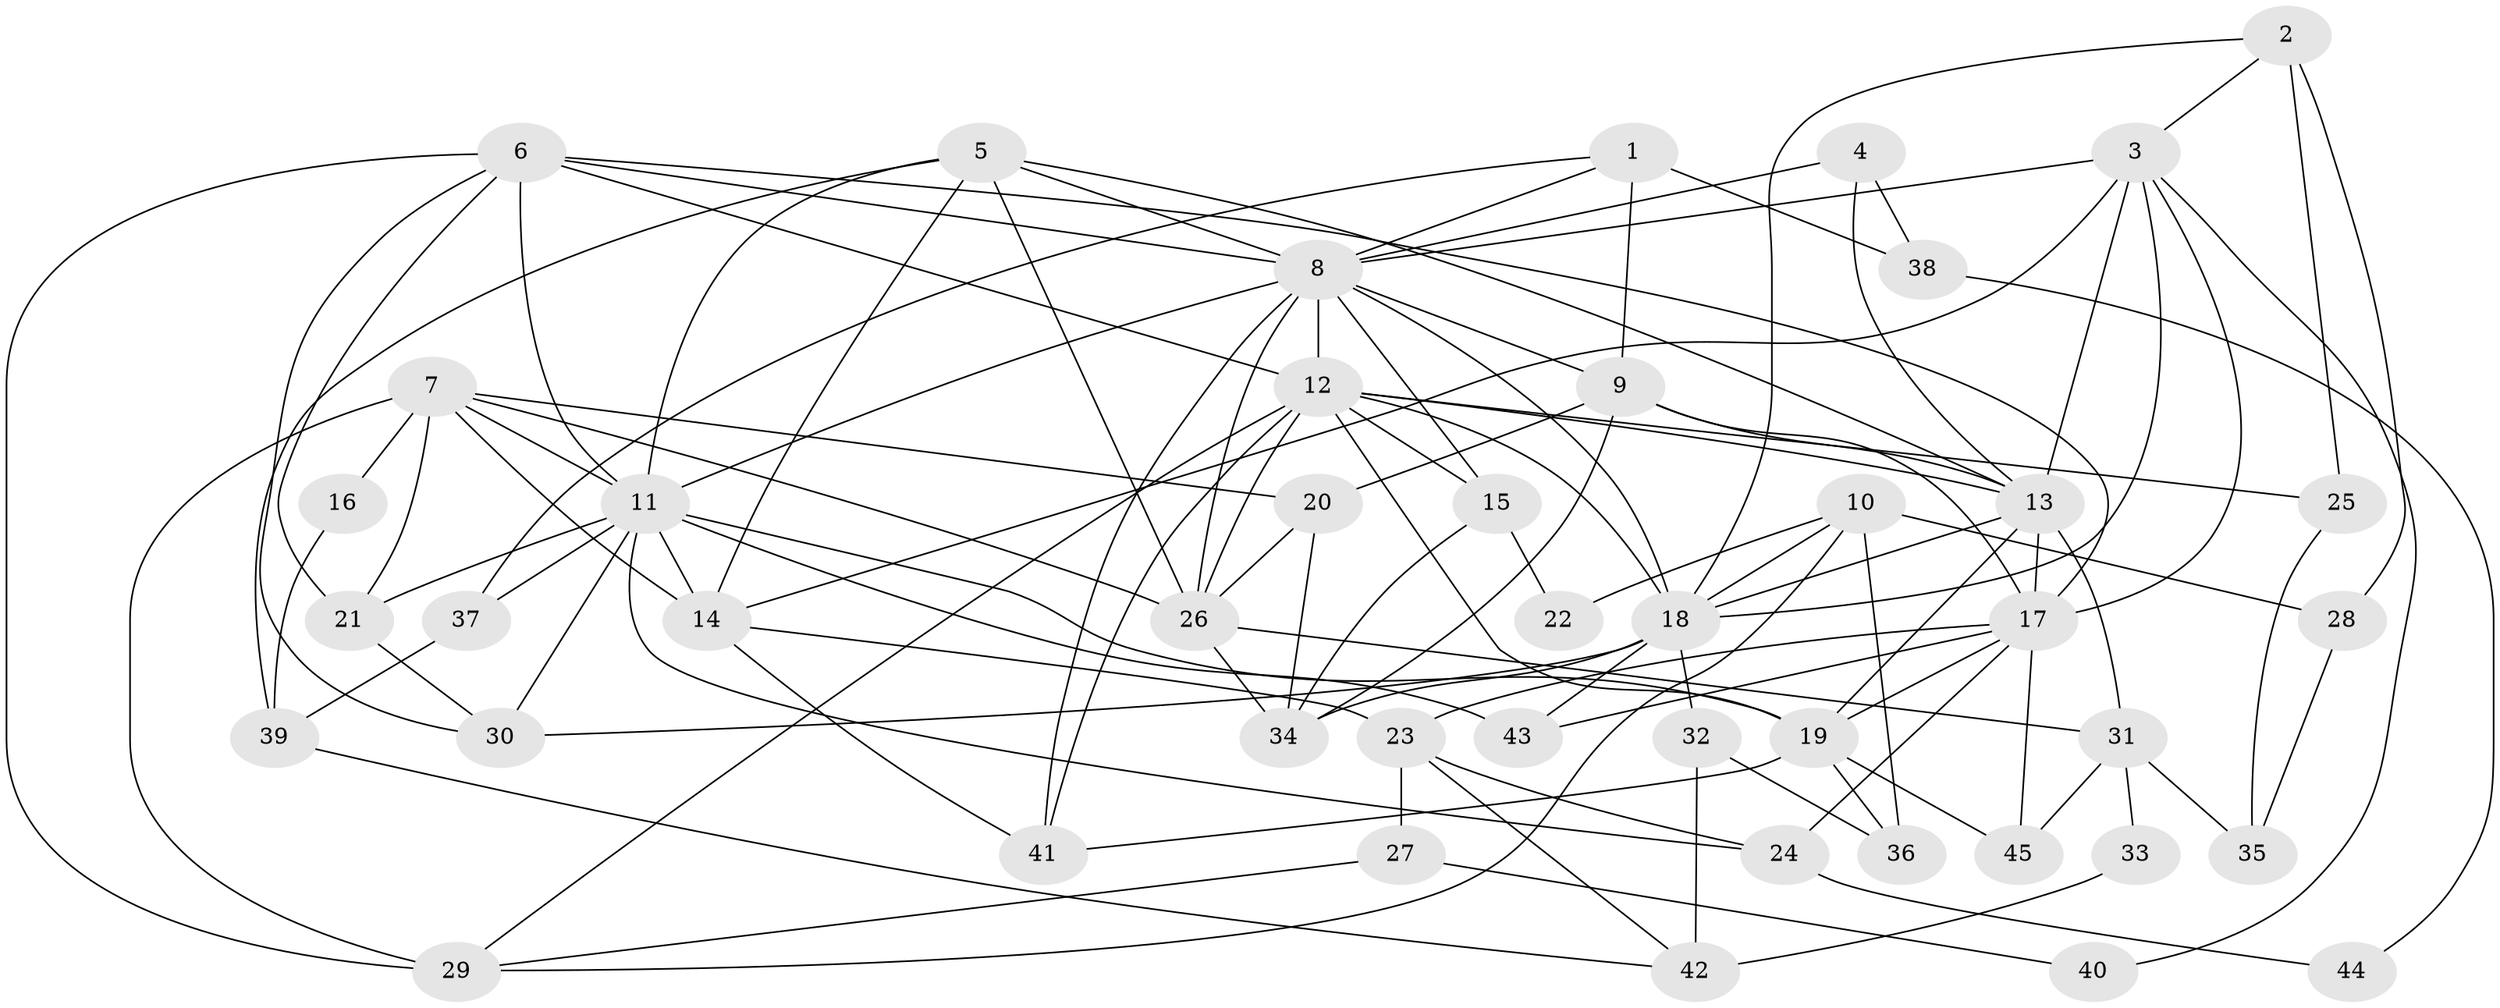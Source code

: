 // original degree distribution, {6: 0.10112359550561797, 4: 0.3595505617977528, 7: 0.0449438202247191, 3: 0.24719101123595505, 5: 0.1348314606741573, 2: 0.11235955056179775}
// Generated by graph-tools (version 1.1) at 2025/35/03/09/25 02:35:59]
// undirected, 45 vertices, 111 edges
graph export_dot {
graph [start="1"]
  node [color=gray90,style=filled];
  1;
  2;
  3;
  4;
  5;
  6;
  7;
  8;
  9;
  10;
  11;
  12;
  13;
  14;
  15;
  16;
  17;
  18;
  19;
  20;
  21;
  22;
  23;
  24;
  25;
  26;
  27;
  28;
  29;
  30;
  31;
  32;
  33;
  34;
  35;
  36;
  37;
  38;
  39;
  40;
  41;
  42;
  43;
  44;
  45;
  1 -- 8 [weight=1.0];
  1 -- 9 [weight=2.0];
  1 -- 37 [weight=1.0];
  1 -- 38 [weight=1.0];
  2 -- 3 [weight=1.0];
  2 -- 18 [weight=1.0];
  2 -- 25 [weight=1.0];
  2 -- 28 [weight=1.0];
  3 -- 8 [weight=1.0];
  3 -- 13 [weight=1.0];
  3 -- 14 [weight=1.0];
  3 -- 17 [weight=1.0];
  3 -- 18 [weight=1.0];
  3 -- 40 [weight=1.0];
  4 -- 8 [weight=1.0];
  4 -- 13 [weight=1.0];
  4 -- 38 [weight=1.0];
  5 -- 8 [weight=2.0];
  5 -- 11 [weight=1.0];
  5 -- 13 [weight=1.0];
  5 -- 14 [weight=1.0];
  5 -- 26 [weight=1.0];
  5 -- 39 [weight=1.0];
  6 -- 8 [weight=1.0];
  6 -- 11 [weight=2.0];
  6 -- 12 [weight=1.0];
  6 -- 17 [weight=1.0];
  6 -- 21 [weight=2.0];
  6 -- 29 [weight=1.0];
  6 -- 30 [weight=1.0];
  7 -- 11 [weight=1.0];
  7 -- 14 [weight=2.0];
  7 -- 16 [weight=1.0];
  7 -- 20 [weight=2.0];
  7 -- 21 [weight=1.0];
  7 -- 26 [weight=1.0];
  7 -- 29 [weight=2.0];
  8 -- 9 [weight=2.0];
  8 -- 11 [weight=2.0];
  8 -- 12 [weight=1.0];
  8 -- 15 [weight=1.0];
  8 -- 18 [weight=1.0];
  8 -- 26 [weight=1.0];
  8 -- 41 [weight=1.0];
  9 -- 13 [weight=1.0];
  9 -- 17 [weight=1.0];
  9 -- 20 [weight=1.0];
  9 -- 34 [weight=1.0];
  10 -- 18 [weight=1.0];
  10 -- 22 [weight=1.0];
  10 -- 28 [weight=1.0];
  10 -- 29 [weight=1.0];
  10 -- 36 [weight=1.0];
  11 -- 14 [weight=1.0];
  11 -- 19 [weight=1.0];
  11 -- 21 [weight=1.0];
  11 -- 24 [weight=1.0];
  11 -- 30 [weight=1.0];
  11 -- 37 [weight=1.0];
  11 -- 43 [weight=1.0];
  12 -- 13 [weight=1.0];
  12 -- 15 [weight=1.0];
  12 -- 18 [weight=1.0];
  12 -- 19 [weight=2.0];
  12 -- 25 [weight=1.0];
  12 -- 26 [weight=1.0];
  12 -- 29 [weight=1.0];
  12 -- 41 [weight=2.0];
  13 -- 17 [weight=2.0];
  13 -- 18 [weight=2.0];
  13 -- 19 [weight=1.0];
  13 -- 31 [weight=1.0];
  14 -- 23 [weight=1.0];
  14 -- 41 [weight=1.0];
  15 -- 22 [weight=1.0];
  15 -- 34 [weight=1.0];
  16 -- 39 [weight=1.0];
  17 -- 19 [weight=1.0];
  17 -- 23 [weight=1.0];
  17 -- 24 [weight=1.0];
  17 -- 43 [weight=1.0];
  17 -- 45 [weight=1.0];
  18 -- 30 [weight=1.0];
  18 -- 32 [weight=1.0];
  18 -- 34 [weight=1.0];
  18 -- 43 [weight=2.0];
  19 -- 36 [weight=1.0];
  19 -- 41 [weight=1.0];
  19 -- 45 [weight=2.0];
  20 -- 26 [weight=1.0];
  20 -- 34 [weight=1.0];
  21 -- 30 [weight=1.0];
  23 -- 24 [weight=1.0];
  23 -- 27 [weight=1.0];
  23 -- 42 [weight=1.0];
  24 -- 44 [weight=1.0];
  25 -- 35 [weight=1.0];
  26 -- 31 [weight=1.0];
  26 -- 34 [weight=1.0];
  27 -- 29 [weight=1.0];
  27 -- 40 [weight=1.0];
  28 -- 35 [weight=1.0];
  31 -- 33 [weight=1.0];
  31 -- 35 [weight=1.0];
  31 -- 45 [weight=1.0];
  32 -- 36 [weight=1.0];
  32 -- 42 [weight=2.0];
  33 -- 42 [weight=1.0];
  37 -- 39 [weight=1.0];
  38 -- 44 [weight=1.0];
  39 -- 42 [weight=1.0];
}
